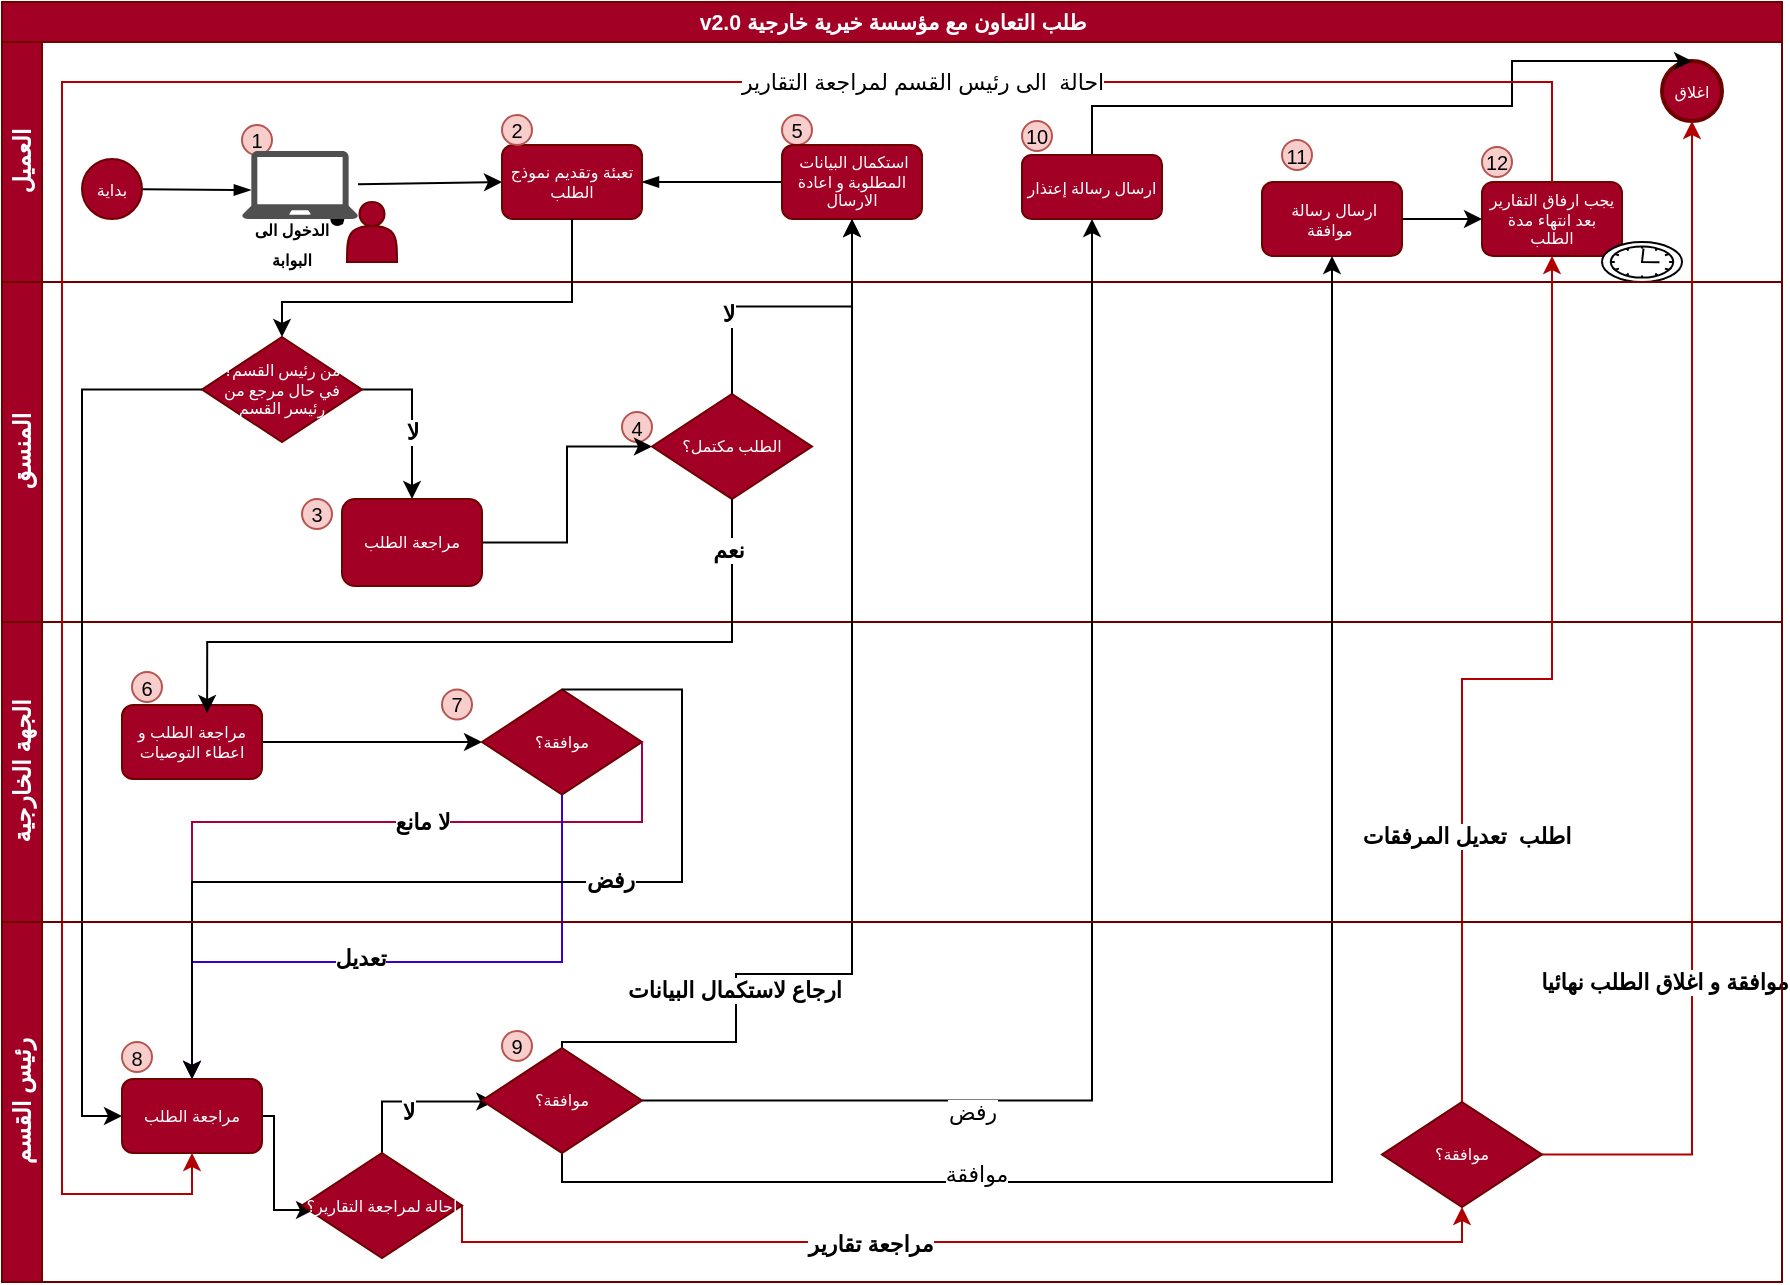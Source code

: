 <mxfile version="13.9.2" type="device"><diagram id="c7488fd3-1785-93aa-aadb-54a6760d102a" name="Page-1"><mxGraphModel dx="1049" dy="380" grid="1" gridSize="10" guides="1" tooltips="1" connect="1" arrows="1" fold="1" page="1" pageScale="1" pageWidth="1654" pageHeight="1169" background="#ffffff" math="0" shadow="0"><root><mxCell id="0"/><mxCell id="1" parent="0"/><mxCell id="2b4e8129b02d487f-1" value="&lt;font face=&quot;dubai, sans-serif&quot;&gt;&lt;span style=&quot;font-size: 10.667px&quot;&gt;v2.0 طلب التعاون مع مؤسسة خيرية خارجية&lt;/span&gt;&lt;/font&gt;" style="swimlane;html=1;childLayout=stackLayout;horizontal=1;startSize=20;horizontalStack=0;rounded=0;shadow=0;labelBackgroundColor=none;strokeWidth=1;fontFamily=Verdana;fontSize=8;align=center;fillColor=#a20025;strokeColor=#6F0000;fontColor=#ffffff;" parent="1" vertex="1"><mxGeometry x="170" y="80" width="890" height="640" as="geometry"><mxRectangle x="170" y="80" width="280" height="20" as="alternateBounds"/></mxGeometry></mxCell><mxCell id="2b4e8129b02d487f-2" value="العميل" style="swimlane;html=1;startSize=20;horizontal=0;fillColor=#a20025;strokeColor=#6F0000;fontColor=#ffffff;" parent="2b4e8129b02d487f-1" vertex="1"><mxGeometry y="20" width="890" height="120" as="geometry"/></mxCell><mxCell id="KPhhI4xXO0q0EvICIsSK-14" style="edgeStyle=none;rounded=0;jumpStyle=none;orthogonalLoop=1;jettySize=auto;html=1;entryX=1;entryY=0.5;entryDx=0;entryDy=0;endArrow=blockThin;endFill=1;" parent="2b4e8129b02d487f-2" source="2b4e8129b02d487f-9" target="2b4e8129b02d487f-7" edge="1"><mxGeometry relative="1" as="geometry"/></mxCell><mxCell id="KPhhI4xXO0q0EvICIsSK-11" style="edgeStyle=none;rounded=0;jumpStyle=none;orthogonalLoop=1;jettySize=auto;html=1;entryX=0;entryY=0.5;entryDx=0;entryDy=0;endArrow=classic;endFill=1;" parent="2b4e8129b02d487f-2" source="KPhhI4xXO0q0EvICIsSK-3" target="2b4e8129b02d487f-7" edge="1"><mxGeometry relative="1" as="geometry"/></mxCell><mxCell id="KPhhI4xXO0q0EvICIsSK-13" style="edgeStyle=none;rounded=0;jumpStyle=none;orthogonalLoop=1;jettySize=auto;html=1;entryX=0.076;entryY=0.575;entryDx=0;entryDy=0;entryPerimeter=0;endArrow=blockThin;endFill=1;" parent="2b4e8129b02d487f-2" source="2b4e8129b02d487f-5" target="KPhhI4xXO0q0EvICIsSK-3" edge="1"><mxGeometry relative="1" as="geometry"/></mxCell><mxCell id="KPhhI4xXO0q0EvICIsSK-5" style="rounded=0;orthogonalLoop=1;jettySize=auto;html=1;jumpStyle=none;endArrow=oval;endFill=1;" parent="2b4e8129b02d487f-2" target="KPhhI4xXO0q0EvICIsSK-3" edge="1"><mxGeometry relative="1" as="geometry"><mxPoint x="170.397" y="91" as="sourcePoint"/></mxGeometry></mxCell><mxCell id="2vPmhwO70LCvBUlOEUrR-253" value="&lt;font style=&quot;font-size: 10px&quot;&gt;11&lt;/font&gt;" style="ellipse;whiteSpace=wrap;html=1;aspect=fixed;fillColor=#f8cecc;strokeColor=#b85450;" parent="2b4e8129b02d487f-2" vertex="1"><mxGeometry x="640" y="49" width="15" height="15" as="geometry"/></mxCell><mxCell id="KPhhI4xXO0q0EvICIsSK-12" value="&lt;font style=&quot;font-size: 10px&quot;&gt;5&lt;/font&gt;" style="ellipse;whiteSpace=wrap;html=1;aspect=fixed;fillColor=#f8cecc;strokeColor=#b85450;" parent="2b4e8129b02d487f-2" vertex="1"><mxGeometry x="390" y="36.5" width="15" height="15" as="geometry"/></mxCell><mxCell id="2b4e8129b02d487f-11" value="اغلاق" style="ellipse;whiteSpace=wrap;html=1;rounded=0;shadow=0;labelBackgroundColor=none;strokeWidth=2;fontFamily=Verdana;fontSize=8;align=center;fillColor=#a20025;strokeColor=#6F0000;fontColor=#ffffff;" parent="2b4e8129b02d487f-2" vertex="1"><mxGeometry x="830" y="9.5" width="30" height="30" as="geometry"/></mxCell><mxCell id="2b4e8129b02d487f-9" value="استكمال البيانات&amp;nbsp; المطلوبة و اعادة الارسال" style="rounded=1;whiteSpace=wrap;html=1;shadow=0;labelBackgroundColor=none;strokeWidth=1;fontFamily=Verdana;fontSize=8;align=center;fillColor=#a20025;strokeColor=#6F0000;fontColor=#ffffff;" parent="2b4e8129b02d487f-2" vertex="1"><mxGeometry x="390" y="51.5" width="70" height="37" as="geometry"/></mxCell><mxCell id="2vPmhwO70LCvBUlOEUrR-237" value="&lt;font face=&quot;dubai, sans-serif&quot;&gt;&amp;nbsp;ارسال رسالة موافقة&amp;nbsp;&lt;/font&gt;" style="rounded=1;whiteSpace=wrap;html=1;shadow=0;labelBackgroundColor=none;strokeWidth=1;fontFamily=Verdana;fontSize=8;align=center;fillColor=#a20025;strokeColor=#6F0000;fontColor=#ffffff;" parent="2b4e8129b02d487f-2" vertex="1"><mxGeometry x="630" y="70" width="70" height="37" as="geometry"/></mxCell><mxCell id="2b4e8129b02d487f-5" value="بداية" style="ellipse;whiteSpace=wrap;html=1;rounded=0;shadow=0;labelBackgroundColor=none;strokeWidth=1;fontFamily=Verdana;fontSize=8;align=center;fillColor=#a20025;strokeColor=#6F0000;fontColor=#ffffff;" parent="2b4e8129b02d487f-2" vertex="1"><mxGeometry x="40" y="58.5" width="30" height="30" as="geometry"/></mxCell><mxCell id="KPhhI4xXO0q0EvICIsSK-7" value="&lt;font style=&quot;font-size: 10px&quot;&gt;1&lt;/font&gt;" style="ellipse;whiteSpace=wrap;html=1;aspect=fixed;fillColor=#f8cecc;strokeColor=#b85450;" parent="2b4e8129b02d487f-2" vertex="1"><mxGeometry x="120" y="41.5" width="15" height="15" as="geometry"/></mxCell><mxCell id="KPhhI4xXO0q0EvICIsSK-3" value="" style="pointerEvents=1;shadow=0;dashed=0;html=1;strokeColor=none;fillColor=#505050;labelPosition=center;verticalLabelPosition=bottom;verticalAlign=top;outlineConnect=0;align=center;shape=mxgraph.office.devices.laptop;" parent="2b4e8129b02d487f-2" vertex="1"><mxGeometry x="120" y="54.5" width="58" height="34" as="geometry"/></mxCell><mxCell id="2b4e8129b02d487f-7" value="&lt;font face=&quot;dubai, sans-serif&quot;&gt;تعبئة وتقديم نموذج الطلب&lt;/font&gt;" style="rounded=1;whiteSpace=wrap;html=1;shadow=0;labelBackgroundColor=none;strokeWidth=1;fontFamily=Verdana;fontSize=8;align=center;fillColor=#a20025;strokeColor=#6F0000;fontColor=#ffffff;" parent="2b4e8129b02d487f-2" vertex="1"><mxGeometry x="250" y="51.5" width="70" height="37" as="geometry"/></mxCell><mxCell id="KPhhI4xXO0q0EvICIsSK-10" value="&lt;font style=&quot;font-size: 10px&quot;&gt;2&lt;/font&gt;" style="ellipse;whiteSpace=wrap;html=1;aspect=fixed;fillColor=#f8cecc;strokeColor=#b85450;" parent="2b4e8129b02d487f-2" vertex="1"><mxGeometry x="250" y="36.5" width="15" height="15" as="geometry"/></mxCell><mxCell id="2vPmhwO70LCvBUlOEUrR-254" value="&lt;font style=&quot;font-size: 10px&quot;&gt;10&lt;/font&gt;" style="ellipse;whiteSpace=wrap;html=1;aspect=fixed;fillColor=#f8cecc;strokeColor=#b85450;" parent="2b4e8129b02d487f-2" vertex="1"><mxGeometry x="510" y="39.5" width="15" height="15" as="geometry"/></mxCell><mxCell id="9qjWYKIaZQUtVUHGMUiL-28" style="edgeStyle=orthogonalEdgeStyle;rounded=0;orthogonalLoop=1;jettySize=auto;html=1;entryX=0.5;entryY=0;entryDx=0;entryDy=0;" parent="2b4e8129b02d487f-2" source="2vPmhwO70LCvBUlOEUrR-251" target="2b4e8129b02d487f-11" edge="1"><mxGeometry relative="1" as="geometry"><Array as="points"><mxPoint x="545" y="32"/><mxPoint x="755" y="32"/></Array></mxGeometry></mxCell><mxCell id="2vPmhwO70LCvBUlOEUrR-251" value="ارسال رسالة إعتذار" style="whiteSpace=wrap;html=1;rounded=1;shadow=0;fontFamily=Verdana;fontSize=8;fontColor=#ffffff;strokeColor=#6F0000;strokeWidth=1;fillColor=#a20025;" parent="2b4e8129b02d487f-2" vertex="1"><mxGeometry x="510" y="56.5" width="70" height="32" as="geometry"/></mxCell><mxCell id="2vPmhwO70LCvBUlOEUrR-1" value="" style="shape=actor;whiteSpace=wrap;html=1;fillColor=#a20025;strokeColor=#6F0000;fontColor=#ffffff;" parent="2b4e8129b02d487f-2" vertex="1"><mxGeometry x="172.5" y="80" width="25" height="30" as="geometry"/></mxCell><mxCell id="KPhhI4xXO0q0EvICIsSK-6" value="&lt;font style=&quot;font-size: 8px&quot;&gt;&lt;b&gt;الدخول الى البوابة&lt;/b&gt;&lt;/font&gt;" style="text;html=1;strokeColor=none;fillColor=none;align=center;verticalAlign=middle;whiteSpace=wrap;rounded=0;" parent="2b4e8129b02d487f-2" vertex="1"><mxGeometry x="120" y="90" width="50" height="20" as="geometry"/></mxCell><mxCell id="8XhYEJkAms552FnBf3nX-1" value="&lt;font face=&quot;dubai, sans-serif&quot;&gt;يجب ارفاق التقارير بعد انتهاء مدة الطلب&lt;/font&gt;" style="rounded=1;whiteSpace=wrap;html=1;shadow=0;labelBackgroundColor=none;strokeWidth=1;fontFamily=Verdana;fontSize=8;align=center;fillColor=#a20025;strokeColor=#6F0000;fontColor=#ffffff;" vertex="1" parent="2b4e8129b02d487f-2"><mxGeometry x="740" y="70" width="70" height="37" as="geometry"/></mxCell><mxCell id="8XhYEJkAms552FnBf3nX-2" style="edgeStyle=orthogonalEdgeStyle;rounded=0;orthogonalLoop=1;jettySize=auto;html=1;" edge="1" parent="2b4e8129b02d487f-2" source="2vPmhwO70LCvBUlOEUrR-237" target="8XhYEJkAms552FnBf3nX-1"><mxGeometry relative="1" as="geometry"><mxPoint x="870" y="188.483" as="sourcePoint"/><mxPoint x="1015" y="139.5" as="targetPoint"/></mxGeometry></mxCell><mxCell id="8XhYEJkAms552FnBf3nX-3" value="&lt;font style=&quot;font-size: 10px&quot;&gt;12&lt;/font&gt;" style="ellipse;whiteSpace=wrap;html=1;aspect=fixed;fillColor=#f8cecc;strokeColor=#b85450;" vertex="1" parent="2b4e8129b02d487f-2"><mxGeometry x="740" y="52.5" width="15" height="15" as="geometry"/></mxCell><mxCell id="8XhYEJkAms552FnBf3nX-4" value="" style="shape=mxgraph.bpmn.shape;html=1;verticalLabelPosition=bottom;labelBackgroundColor=#ffffff;verticalAlign=top;align=center;perimeter=ellipsePerimeter;outlineConnect=0;outline=standard;symbol=timer;" vertex="1" parent="2b4e8129b02d487f-2"><mxGeometry x="800" y="100" width="40" height="20" as="geometry"/></mxCell><mxCell id="2b4e8129b02d487f-3" value="المنسق" style="swimlane;html=1;startSize=20;horizontal=0;fillColor=#a20025;strokeColor=#6F0000;fontColor=#ffffff;" parent="2b4e8129b02d487f-1" vertex="1"><mxGeometry y="140" width="890" height="170" as="geometry"><mxRectangle y="140" width="760" height="20" as="alternateBounds"/></mxGeometry></mxCell><mxCell id="2vPmhwO70LCvBUlOEUrR-104" value="&lt;font style=&quot;font-size: 10px&quot;&gt;4&lt;/font&gt;" style="ellipse;whiteSpace=wrap;html=1;aspect=fixed;fillColor=#f8cecc;strokeColor=#b85450;" parent="2b4e8129b02d487f-3" vertex="1"><mxGeometry x="310" y="65" width="15" height="15" as="geometry"/></mxCell><mxCell id="KPhhI4xXO0q0EvICIsSK-17" value="&lt;font style=&quot;font-size: 10px&quot;&gt;3&lt;/font&gt;" style="ellipse;whiteSpace=wrap;html=1;aspect=fixed;fillColor=#f8cecc;strokeColor=#b85450;" parent="2b4e8129b02d487f-3" vertex="1"><mxGeometry x="150" y="108.5" width="15" height="15" as="geometry"/></mxCell><mxCell id="2vPmhwO70LCvBUlOEUrR-84" value="الطلب مكتمل؟" style="strokeWidth=1;html=1;shape=mxgraph.flowchart.decision;whiteSpace=wrap;rounded=1;shadow=0;labelBackgroundColor=none;fontFamily=Verdana;fontSize=8;align=center;fillColor=#a20025;strokeColor=#6F0000;fontColor=#ffffff;" parent="2b4e8129b02d487f-3" vertex="1"><mxGeometry x="325" y="56" width="80" height="52.5" as="geometry"/></mxCell><mxCell id="NlYpHI1q_w7bWbI7-Xtg-11" style="edgeStyle=orthogonalEdgeStyle;rounded=0;orthogonalLoop=1;jettySize=auto;html=1;" parent="2b4e8129b02d487f-3" source="2b4e8129b02d487f-12" target="2vPmhwO70LCvBUlOEUrR-84" edge="1"><mxGeometry relative="1" as="geometry"/></mxCell><mxCell id="2b4e8129b02d487f-12" value="&lt;font face=&quot;dubai, sans-serif&quot;&gt;مراجعة الطلب&lt;/font&gt;" style="rounded=1;whiteSpace=wrap;html=1;shadow=0;labelBackgroundColor=none;strokeWidth=1;fontFamily=Verdana;fontSize=8;align=center;fillColor=#a20025;strokeColor=#6F0000;fontColor=#ffffff;" parent="2b4e8129b02d487f-3" vertex="1"><mxGeometry x="170" y="108.5" width="70" height="43.5" as="geometry"/></mxCell><mxCell id="NlYpHI1q_w7bWbI7-Xtg-9" style="edgeStyle=orthogonalEdgeStyle;rounded=0;orthogonalLoop=1;jettySize=auto;html=1;exitX=1;exitY=0.5;exitDx=0;exitDy=0;exitPerimeter=0;" parent="2b4e8129b02d487f-3" source="NlYpHI1q_w7bWbI7-Xtg-1" target="2b4e8129b02d487f-12" edge="1"><mxGeometry relative="1" as="geometry"/></mxCell><mxCell id="NlYpHI1q_w7bWbI7-Xtg-10" value="&lt;b&gt;لا&lt;/b&gt;" style="edgeLabel;html=1;align=center;verticalAlign=middle;resizable=0;points=[];" parent="NlYpHI1q_w7bWbI7-Xtg-9" vertex="1" connectable="0"><mxGeometry x="0.138" relative="1" as="geometry"><mxPoint as="offset"/></mxGeometry></mxCell><mxCell id="NlYpHI1q_w7bWbI7-Xtg-1" value="من رئيس القسم؟&lt;br&gt;في حال مرجع من رئيسر القسم" style="strokeWidth=1;html=1;shape=mxgraph.flowchart.decision;whiteSpace=wrap;rounded=1;shadow=0;labelBackgroundColor=none;fontFamily=Verdana;fontSize=8;align=center;fillColor=#a20025;strokeColor=#6F0000;fontColor=#ffffff;" parent="2b4e8129b02d487f-3" vertex="1"><mxGeometry x="100" y="27.5" width="80" height="52.5" as="geometry"/></mxCell><mxCell id="2vPmhwO70LCvBUlOEUrR-54" value="الجهة الخارجية" style="swimlane;html=1;startSize=20;horizontal=0;fillColor=#a20025;strokeColor=#6F0000;fontColor=#ffffff;" parent="2b4e8129b02d487f-1" vertex="1"><mxGeometry y="310" width="890" height="150" as="geometry"/></mxCell><mxCell id="2vPmhwO70LCvBUlOEUrR-58" value="&lt;font style=&quot;font-size: 10px&quot;&gt;6&lt;/font&gt;" style="ellipse;whiteSpace=wrap;html=1;aspect=fixed;fillColor=#f8cecc;strokeColor=#b85450;" parent="2vPmhwO70LCvBUlOEUrR-54" vertex="1"><mxGeometry x="65" y="25" width="15" height="15" as="geometry"/></mxCell><mxCell id="2vPmhwO70LCvBUlOEUrR-109" style="edgeStyle=orthogonalEdgeStyle;rounded=0;orthogonalLoop=1;jettySize=auto;html=1;fontSize=8;" parent="2vPmhwO70LCvBUlOEUrR-54" source="2vPmhwO70LCvBUlOEUrR-59" target="2vPmhwO70LCvBUlOEUrR-108" edge="1"><mxGeometry relative="1" as="geometry"/></mxCell><mxCell id="2vPmhwO70LCvBUlOEUrR-112" value="&lt;font style=&quot;font-size: 10px&quot;&gt;7&lt;/font&gt;" style="ellipse;whiteSpace=wrap;html=1;aspect=fixed;fillColor=#f8cecc;strokeColor=#b85450;" parent="2vPmhwO70LCvBUlOEUrR-54" vertex="1"><mxGeometry x="220" y="33.75" width="15" height="15" as="geometry"/></mxCell><mxCell id="2vPmhwO70LCvBUlOEUrR-108" value="موافقة؟" style="strokeWidth=1;html=1;shape=mxgraph.flowchart.decision;whiteSpace=wrap;rounded=1;shadow=0;labelBackgroundColor=none;fontFamily=Verdana;fontSize=8;align=center;fillColor=#a20025;strokeColor=#6F0000;fontColor=#ffffff;" parent="2vPmhwO70LCvBUlOEUrR-54" vertex="1"><mxGeometry x="240" y="33.75" width="80" height="52.5" as="geometry"/></mxCell><mxCell id="2vPmhwO70LCvBUlOEUrR-59" value="&lt;span lang=&quot;AR-SA&quot; dir=&quot;RTL&quot; style=&quot;line-height: 107% ; font-family: &amp;#34;dubai&amp;#34; , sans-serif&quot;&gt;&lt;font style=&quot;font-size: 8px&quot;&gt;مراجعة الطلب و اعطاء التوصيات&lt;/font&gt;&lt;/span&gt;" style="rounded=1;whiteSpace=wrap;html=1;shadow=0;labelBackgroundColor=none;strokeWidth=1;fontFamily=Verdana;fontSize=8;align=center;fillColor=#a20025;strokeColor=#6F0000;fontColor=#ffffff;" parent="2vPmhwO70LCvBUlOEUrR-54" vertex="1"><mxGeometry x="60" y="41.5" width="70" height="37" as="geometry"/></mxCell><mxCell id="9qjWYKIaZQUtVUHGMUiL-2" style="edgeStyle=orthogonalEdgeStyle;rounded=0;orthogonalLoop=1;jettySize=auto;html=1;entryX=0.5;entryY=1;entryDx=0;entryDy=0;" parent="2b4e8129b02d487f-1" source="2vPmhwO70LCvBUlOEUrR-84" target="2b4e8129b02d487f-9" edge="1"><mxGeometry relative="1" as="geometry"/></mxCell><mxCell id="9qjWYKIaZQUtVUHGMUiL-3" value="&lt;b&gt;لا&lt;/b&gt;" style="edgeLabel;html=1;align=center;verticalAlign=middle;resizable=0;points=[];" parent="9qjWYKIaZQUtVUHGMUiL-2" vertex="1" connectable="0"><mxGeometry x="-0.454" y="2" relative="1" as="geometry"><mxPoint as="offset"/></mxGeometry></mxCell><mxCell id="Q4lTZ7tScbixVf-MBjZn-11" style="edgeStyle=orthogonalEdgeStyle;rounded=0;orthogonalLoop=1;jettySize=auto;html=1;exitX=1;exitY=0.5;exitDx=0;exitDy=0;exitPerimeter=0;fillColor=#d80073;strokeColor=#A50040;" parent="2b4e8129b02d487f-1" source="2vPmhwO70LCvBUlOEUrR-108" target="Q4lTZ7tScbixVf-MBjZn-7" edge="1"><mxGeometry relative="1" as="geometry"><Array as="points"><mxPoint x="320" y="410"/><mxPoint x="95" y="410"/></Array></mxGeometry></mxCell><mxCell id="Q4lTZ7tScbixVf-MBjZn-12" value="&lt;b&gt;لا مانع&lt;/b&gt;" style="edgeLabel;html=1;align=center;verticalAlign=middle;resizable=0;points=[];" parent="Q4lTZ7tScbixVf-MBjZn-11" vertex="1" connectable="0"><mxGeometry x="-0.238" relative="1" as="geometry"><mxPoint as="offset"/></mxGeometry></mxCell><mxCell id="Q4lTZ7tScbixVf-MBjZn-15" style="edgeStyle=orthogonalEdgeStyle;rounded=0;orthogonalLoop=1;jettySize=auto;html=1;fillColor=#6a00ff;strokeColor=#3700CC;" parent="2b4e8129b02d487f-1" source="2vPmhwO70LCvBUlOEUrR-108" target="Q4lTZ7tScbixVf-MBjZn-7" edge="1"><mxGeometry relative="1" as="geometry"><Array as="points"><mxPoint x="280" y="480"/><mxPoint x="95" y="480"/></Array></mxGeometry></mxCell><mxCell id="Q4lTZ7tScbixVf-MBjZn-16" value="&lt;b&gt;تعديل&lt;/b&gt;" style="edgeLabel;html=1;align=center;verticalAlign=middle;resizable=0;points=[];" parent="Q4lTZ7tScbixVf-MBjZn-15" vertex="1" connectable="0"><mxGeometry x="0.13" y="-2" relative="1" as="geometry"><mxPoint as="offset"/></mxGeometry></mxCell><mxCell id="NlYpHI1q_w7bWbI7-Xtg-8" style="edgeStyle=orthogonalEdgeStyle;rounded=0;orthogonalLoop=1;jettySize=auto;html=1;entryX=0.5;entryY=0;entryDx=0;entryDy=0;entryPerimeter=0;" parent="2b4e8129b02d487f-1" source="2b4e8129b02d487f-7" target="NlYpHI1q_w7bWbI7-Xtg-1" edge="1"><mxGeometry relative="1" as="geometry"><Array as="points"><mxPoint x="285" y="150"/><mxPoint x="140" y="150"/></Array></mxGeometry></mxCell><mxCell id="NlYpHI1q_w7bWbI7-Xtg-12" style="edgeStyle=orthogonalEdgeStyle;rounded=0;orthogonalLoop=1;jettySize=auto;html=1;" parent="2b4e8129b02d487f-1" source="NlYpHI1q_w7bWbI7-Xtg-1" target="Q4lTZ7tScbixVf-MBjZn-7" edge="1"><mxGeometry relative="1" as="geometry"><Array as="points"><mxPoint x="40" y="194"/><mxPoint x="40" y="557"/></Array></mxGeometry></mxCell><mxCell id="NlYpHI1q_w7bWbI7-Xtg-13" style="edgeStyle=orthogonalEdgeStyle;rounded=0;orthogonalLoop=1;jettySize=auto;html=1;entryX=0.5;entryY=0;entryDx=0;entryDy=0;exitX=0.5;exitY=0;exitDx=0;exitDy=0;exitPerimeter=0;" parent="2b4e8129b02d487f-1" source="2vPmhwO70LCvBUlOEUrR-108" target="Q4lTZ7tScbixVf-MBjZn-7" edge="1"><mxGeometry relative="1" as="geometry"><Array as="points"><mxPoint x="340" y="344"/><mxPoint x="340" y="440"/><mxPoint x="95" y="440"/></Array></mxGeometry></mxCell><mxCell id="NlYpHI1q_w7bWbI7-Xtg-14" value="&lt;b&gt;رفض&lt;/b&gt;" style="edgeLabel;html=1;align=center;verticalAlign=middle;resizable=0;points=[];" parent="NlYpHI1q_w7bWbI7-Xtg-13" vertex="1" connectable="0"><mxGeometry x="-0.231" y="-1" relative="1" as="geometry"><mxPoint as="offset"/></mxGeometry></mxCell><mxCell id="Q4lTZ7tScbixVf-MBjZn-17" style="edgeStyle=orthogonalEdgeStyle;rounded=0;orthogonalLoop=1;jettySize=auto;html=1;entryX=0.5;entryY=1;entryDx=0;entryDy=0;" parent="2b4e8129b02d487f-1" source="Q4lTZ7tScbixVf-MBjZn-10" target="2b4e8129b02d487f-9" edge="1"><mxGeometry relative="1" as="geometry"><Array as="points"><mxPoint x="280" y="520"/><mxPoint x="367" y="520"/><mxPoint x="367" y="486"/><mxPoint x="425" y="486"/></Array><mxPoint x="337.48" y="590.999" as="sourcePoint"/><mxPoint x="442.514" y="134.74" as="targetPoint"/></mxGeometry></mxCell><mxCell id="Q4lTZ7tScbixVf-MBjZn-18" value="&lt;b&gt;ارجاع لاستكمال البيانات&lt;/b&gt;" style="edgeLabel;html=1;align=center;verticalAlign=middle;resizable=0;points=[];" parent="Q4lTZ7tScbixVf-MBjZn-17" vertex="1" connectable="0"><mxGeometry x="-0.586" y="1" relative="1" as="geometry"><mxPoint as="offset"/></mxGeometry></mxCell><mxCell id="79bHaIBSPakPz-lA5chX-1" style="edgeStyle=orthogonalEdgeStyle;rounded=0;orthogonalLoop=1;jettySize=auto;html=1;entryX=0.608;entryY=0.107;entryDx=0;entryDy=0;entryPerimeter=0;" parent="2b4e8129b02d487f-1" source="2vPmhwO70LCvBUlOEUrR-84" target="2vPmhwO70LCvBUlOEUrR-59" edge="1"><mxGeometry relative="1" as="geometry"><Array as="points"><mxPoint x="365" y="320"/><mxPoint x="103" y="320"/></Array></mxGeometry></mxCell><mxCell id="79bHaIBSPakPz-lA5chX-2" value="&lt;b&gt;نعم&lt;/b&gt;" style="edgeLabel;html=1;align=center;verticalAlign=middle;resizable=0;points=[];" parent="79bHaIBSPakPz-lA5chX-1" vertex="1" connectable="0"><mxGeometry x="-0.864" y="-2" relative="1" as="geometry"><mxPoint as="offset"/></mxGeometry></mxCell><mxCell id="5E4f_Oo4Lrb7uaA3FLPY-1" style="edgeStyle=orthogonalEdgeStyle;rounded=0;orthogonalLoop=1;jettySize=auto;html=1;entryX=0.5;entryY=1;entryDx=0;entryDy=0;" parent="2b4e8129b02d487f-1" source="Q4lTZ7tScbixVf-MBjZn-10" target="2vPmhwO70LCvBUlOEUrR-251" edge="1"><mxGeometry relative="1" as="geometry"/></mxCell><mxCell id="5E4f_Oo4Lrb7uaA3FLPY-3" value="رفض" style="edgeLabel;html=1;align=center;verticalAlign=middle;resizable=0;points=[];" parent="5E4f_Oo4Lrb7uaA3FLPY-1" vertex="1" connectable="0"><mxGeometry x="-0.505" y="-5" relative="1" as="geometry"><mxPoint as="offset"/></mxGeometry></mxCell><mxCell id="5E4f_Oo4Lrb7uaA3FLPY-2" style="edgeStyle=orthogonalEdgeStyle;rounded=0;orthogonalLoop=1;jettySize=auto;html=1;" parent="2b4e8129b02d487f-1" source="Q4lTZ7tScbixVf-MBjZn-10" target="2vPmhwO70LCvBUlOEUrR-237" edge="1"><mxGeometry relative="1" as="geometry"><Array as="points"><mxPoint x="280" y="590"/><mxPoint x="665" y="590"/></Array></mxGeometry></mxCell><mxCell id="5E4f_Oo4Lrb7uaA3FLPY-4" value="موافقة" style="edgeLabel;html=1;align=center;verticalAlign=middle;resizable=0;points=[];" parent="5E4f_Oo4Lrb7uaA3FLPY-2" vertex="1" connectable="0"><mxGeometry x="-0.486" y="4" relative="1" as="geometry"><mxPoint as="offset"/></mxGeometry></mxCell><mxCell id="8XhYEJkAms552FnBf3nX-5" style="edgeStyle=orthogonalEdgeStyle;rounded=0;orthogonalLoop=1;jettySize=auto;html=1;fillColor=#e51400;strokeColor=#B20000;" edge="1" parent="2b4e8129b02d487f-1" source="8XhYEJkAms552FnBf3nX-1" target="Q4lTZ7tScbixVf-MBjZn-7"><mxGeometry relative="1" as="geometry"><Array as="points"><mxPoint x="775" y="40"/><mxPoint x="30" y="40"/><mxPoint x="30" y="596"/><mxPoint x="95" y="596"/></Array></mxGeometry></mxCell><mxCell id="8XhYEJkAms552FnBf3nX-6" value="احالة&amp;nbsp; الى رئيس القسم لمراجعة التقارير" style="edgeLabel;html=1;align=center;verticalAlign=middle;resizable=0;points=[];" vertex="1" connectable="0" parent="8XhYEJkAms552FnBf3nX-5"><mxGeometry x="-0.491" relative="1" as="geometry"><mxPoint as="offset"/></mxGeometry></mxCell><mxCell id="8XhYEJkAms552FnBf3nX-13" style="edgeStyle=orthogonalEdgeStyle;rounded=0;orthogonalLoop=1;jettySize=auto;html=1;fillColor=#e51400;strokeColor=#B20000;" edge="1" parent="2b4e8129b02d487f-1" source="8XhYEJkAms552FnBf3nX-9" target="8XhYEJkAms552FnBf3nX-1"><mxGeometry relative="1" as="geometry"/></mxCell><mxCell id="8XhYEJkAms552FnBf3nX-14" value="&lt;b&gt;اطلب&amp;nbsp; تعديل المرفقات&lt;/b&gt;" style="edgeLabel;html=1;align=center;verticalAlign=middle;resizable=0;points=[];" vertex="1" connectable="0" parent="8XhYEJkAms552FnBf3nX-13"><mxGeometry x="-0.429" y="-2" relative="1" as="geometry"><mxPoint as="offset"/></mxGeometry></mxCell><mxCell id="8XhYEJkAms552FnBf3nX-15" style="edgeStyle=orthogonalEdgeStyle;rounded=0;orthogonalLoop=1;jettySize=auto;html=1;fillColor=#e51400;strokeColor=#B20000;" edge="1" parent="2b4e8129b02d487f-1" source="8XhYEJkAms552FnBf3nX-9" target="2b4e8129b02d487f-11"><mxGeometry relative="1" as="geometry"/></mxCell><mxCell id="8XhYEJkAms552FnBf3nX-16" value="&lt;b&gt;موافقة و اغلاق الطلب نهائيا&lt;/b&gt;" style="edgeLabel;html=1;align=center;verticalAlign=middle;resizable=0;points=[];" vertex="1" connectable="0" parent="8XhYEJkAms552FnBf3nX-15"><mxGeometry x="-0.757" y="40" relative="1" as="geometry"><mxPoint x="-11.67" y="-46.25" as="offset"/></mxGeometry></mxCell><mxCell id="Q4lTZ7tScbixVf-MBjZn-1" value="رئيس القسم" style="swimlane;html=1;startSize=20;horizontal=0;fillColor=#a20025;strokeColor=#6F0000;fontColor=#ffffff;" parent="2b4e8129b02d487f-1" vertex="1"><mxGeometry y="460" width="890" height="180" as="geometry"/></mxCell><mxCell id="Q4lTZ7tScbixVf-MBjZn-3" value="&lt;font style=&quot;font-size: 10px&quot;&gt;8&lt;/font&gt;" style="ellipse;whiteSpace=wrap;html=1;aspect=fixed;fillColor=#f8cecc;strokeColor=#b85450;" parent="Q4lTZ7tScbixVf-MBjZn-1" vertex="1"><mxGeometry x="60" y="60" width="15" height="15" as="geometry"/></mxCell><mxCell id="Q4lTZ7tScbixVf-MBjZn-4" value="&lt;font style=&quot;font-size: 10px&quot;&gt;9&lt;/font&gt;" style="ellipse;whiteSpace=wrap;html=1;aspect=fixed;fillColor=#f8cecc;strokeColor=#b85450;" parent="Q4lTZ7tScbixVf-MBjZn-1" vertex="1"><mxGeometry x="250" y="54.5" width="15" height="15" as="geometry"/></mxCell><mxCell id="Q4lTZ7tScbixVf-MBjZn-5" style="edgeStyle=orthogonalEdgeStyle;rounded=0;orthogonalLoop=1;jettySize=auto;html=1;entryX=0.077;entryY=0.51;entryDx=0;entryDy=0;entryPerimeter=0;exitX=0.5;exitY=0;exitDx=0;exitDy=0;exitPerimeter=0;" parent="Q4lTZ7tScbixVf-MBjZn-1" source="8XhYEJkAms552FnBf3nX-7" target="Q4lTZ7tScbixVf-MBjZn-10" edge="1"><mxGeometry relative="1" as="geometry"/></mxCell><mxCell id="8XhYEJkAms552FnBf3nX-8" value="&lt;b&gt;لا&lt;/b&gt;" style="edgeLabel;html=1;align=center;verticalAlign=middle;resizable=0;points=[];" vertex="1" connectable="0" parent="Q4lTZ7tScbixVf-MBjZn-5"><mxGeometry x="-0.069" y="-5" relative="1" as="geometry"><mxPoint as="offset"/></mxGeometry></mxCell><mxCell id="8XhYEJkAms552FnBf3nX-10" style="edgeStyle=orthogonalEdgeStyle;rounded=0;orthogonalLoop=1;jettySize=auto;html=1;entryX=0.075;entryY=0.542;entryDx=0;entryDy=0;entryPerimeter=0;" edge="1" parent="Q4lTZ7tScbixVf-MBjZn-1" source="Q4lTZ7tScbixVf-MBjZn-7" target="8XhYEJkAms552FnBf3nX-7"><mxGeometry relative="1" as="geometry"><Array as="points"><mxPoint x="136" y="97"/></Array></mxGeometry></mxCell><mxCell id="Q4lTZ7tScbixVf-MBjZn-7" value="&lt;span lang=&quot;AR-SA&quot; dir=&quot;RTL&quot; style=&quot;line-height: 107% ; font-family: &amp;#34;dubai&amp;#34; , sans-serif&quot;&gt;&lt;font style=&quot;font-size: 8px&quot;&gt;مراجعة الطلب&lt;/font&gt;&lt;/span&gt;" style="rounded=1;whiteSpace=wrap;html=1;shadow=0;labelBackgroundColor=none;strokeWidth=1;fontFamily=Verdana;fontSize=8;align=center;fillColor=#a20025;strokeColor=#6F0000;fontColor=#ffffff;" parent="Q4lTZ7tScbixVf-MBjZn-1" vertex="1"><mxGeometry x="60" y="78.5" width="70" height="37" as="geometry"/></mxCell><mxCell id="Q4lTZ7tScbixVf-MBjZn-10" value="موافقة؟" style="strokeWidth=1;html=1;shape=mxgraph.flowchart.decision;whiteSpace=wrap;rounded=1;shadow=0;labelBackgroundColor=none;fontFamily=Verdana;fontSize=8;align=center;fillColor=#a20025;strokeColor=#6F0000;fontColor=#ffffff;" parent="Q4lTZ7tScbixVf-MBjZn-1" vertex="1"><mxGeometry x="240" y="63" width="80" height="52.5" as="geometry"/></mxCell><mxCell id="8XhYEJkAms552FnBf3nX-11" style="edgeStyle=orthogonalEdgeStyle;rounded=0;orthogonalLoop=1;jettySize=auto;html=1;exitX=1;exitY=0.5;exitDx=0;exitDy=0;exitPerimeter=0;fillColor=#e51400;strokeColor=#B20000;" edge="1" parent="Q4lTZ7tScbixVf-MBjZn-1" source="8XhYEJkAms552FnBf3nX-7" target="8XhYEJkAms552FnBf3nX-9"><mxGeometry relative="1" as="geometry"><Array as="points"><mxPoint x="230" y="160"/><mxPoint x="730" y="160"/></Array></mxGeometry></mxCell><mxCell id="8XhYEJkAms552FnBf3nX-12" value="&lt;b&gt;مراجعة تقارير&lt;/b&gt;" style="edgeLabel;html=1;align=center;verticalAlign=middle;resizable=0;points=[];" vertex="1" connectable="0" parent="8XhYEJkAms552FnBf3nX-11"><mxGeometry x="-0.174" y="-1" relative="1" as="geometry"><mxPoint as="offset"/></mxGeometry></mxCell><mxCell id="8XhYEJkAms552FnBf3nX-7" value="احالة لمراجعة التقارير؟" style="strokeWidth=1;html=1;shape=mxgraph.flowchart.decision;whiteSpace=wrap;rounded=1;shadow=0;labelBackgroundColor=none;fontFamily=Verdana;fontSize=8;align=center;fillColor=#a20025;strokeColor=#6F0000;fontColor=#ffffff;" vertex="1" parent="Q4lTZ7tScbixVf-MBjZn-1"><mxGeometry x="150" y="115.5" width="80" height="52.5" as="geometry"/></mxCell><mxCell id="8XhYEJkAms552FnBf3nX-9" value="موافقة؟" style="strokeWidth=1;html=1;shape=mxgraph.flowchart.decision;whiteSpace=wrap;rounded=1;shadow=0;labelBackgroundColor=none;fontFamily=Verdana;fontSize=8;align=center;fillColor=#a20025;strokeColor=#6F0000;fontColor=#ffffff;" vertex="1" parent="Q4lTZ7tScbixVf-MBjZn-1"><mxGeometry x="690" y="90" width="80" height="52.5" as="geometry"/></mxCell></root></mxGraphModel></diagram></mxfile>